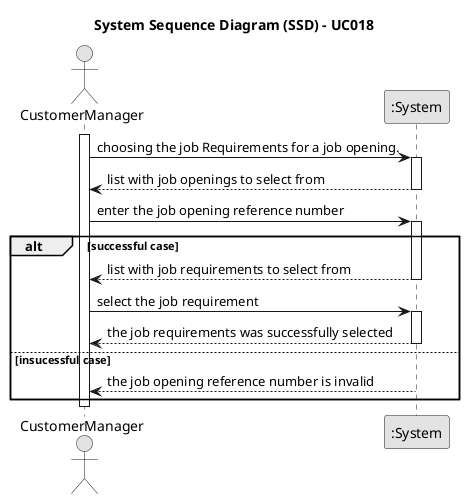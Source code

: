 @startuml
skinparam monochrome true
skinparam packageStyle rectangle
skinparam shadowing false

title System Sequence Diagram (SSD) - UC018
actor CustomerManager as CM

activate CM

    CM -> ":System" : choosing the job Requirements for a job opening.

    activate ":System"
        ":System" --> CM : list with job openings to select from
    deactivate ":System"

    CM -> ":System" : enter the job opening reference number

    alt successful case
        activate ":System"
            ":System" --> CM : list with job requirements to select from

        deactivate ":System"
            CM -> ":System" : select the job requirement

        activate ":System"
            ":System" --> CM : the job requirements was successfully selected

        deactivate ":System"

    else insucessful case
        ":System" --> CM : the job opening reference number is invalid
        deactivate ":System"
    end

deactivate CM

@enduml